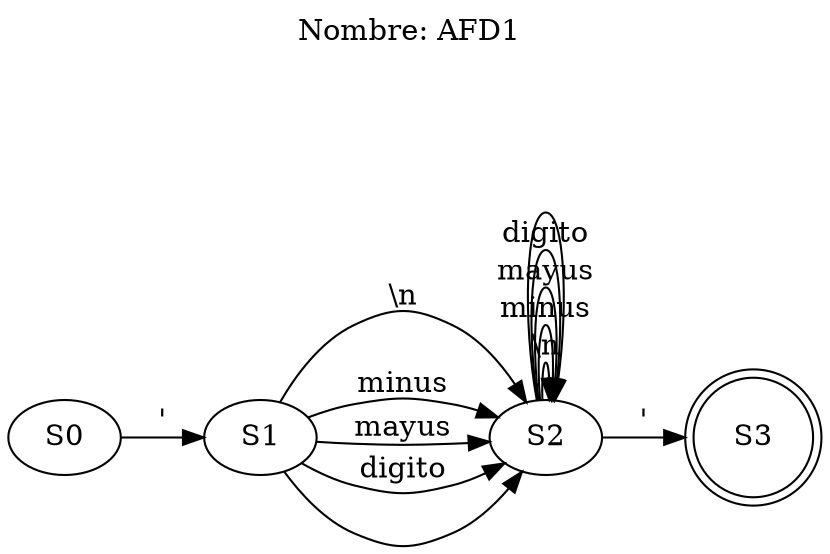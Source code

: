 digraph dibujo{ 
rankdir=LR; 
label = "Nombre: AFD1 " 
 labelloc = "t";  
S0->S1 [ label= "\'" ]; 
S1->S2 [ label= "\\n" ]; 
S1->S2 [ label= "minus" ]; 
S1->S2 [ label= "mayus" ]; 
S1->S2 [ label= "digito" ]; 
S1->S2 [ label= " " ]; 
S2->S3 [ label= "\'" ]; 
S2->S2 [ label= "\\n" ]; 
S2->S2 [ label= "minus" ]; 
S2->S2 [ label= "mayus" ]; 
S2->S2 [ label= "digito" ]; 
S2->S2 [ label= " " ]; 
S3 [shape=doublecircle label = " S3 " ]; 
 }

